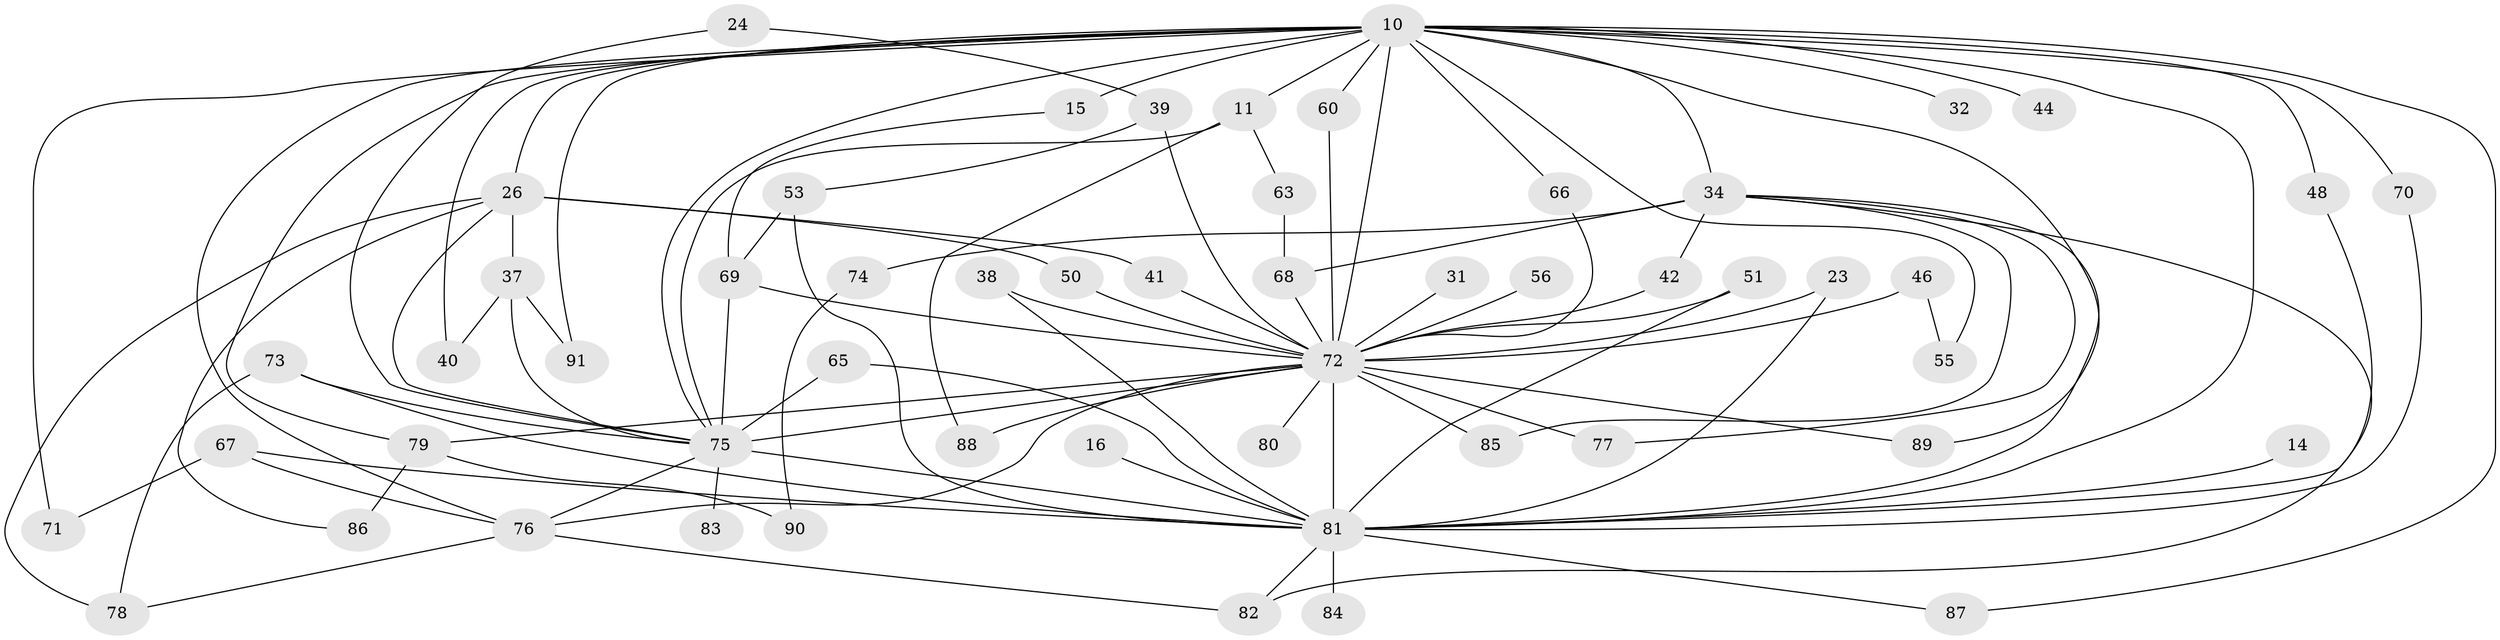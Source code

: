 // original degree distribution, {22: 0.02197802197802198, 16: 0.02197802197802198, 20: 0.03296703296703297, 21: 0.01098901098901099, 14: 0.01098901098901099, 24: 0.01098901098901099, 4: 0.0989010989010989, 6: 0.01098901098901099, 5: 0.02197802197802198, 2: 0.5384615384615384, 3: 0.1978021978021978, 8: 0.01098901098901099, 7: 0.01098901098901099}
// Generated by graph-tools (version 1.1) at 2025/48/03/04/25 21:48:37]
// undirected, 54 vertices, 98 edges
graph export_dot {
graph [start="1"]
  node [color=gray90,style=filled];
  10 [super="+7"];
  11;
  14;
  15;
  16;
  23;
  24;
  26 [super="+18"];
  31;
  32;
  34 [super="+19+28"];
  37 [super="+25"];
  38;
  39 [super="+13"];
  40;
  41 [super="+21"];
  42;
  44;
  46;
  48;
  50 [super="+49"];
  51;
  53 [super="+36"];
  55;
  56;
  60 [super="+30"];
  63;
  65;
  66;
  67 [super="+45"];
  68 [super="+54+59"];
  69 [super="+33+57"];
  70;
  71;
  72 [super="+52+29+43"];
  73 [super="+47"];
  74;
  75 [super="+62+9"];
  76 [super="+64+17"];
  77;
  78 [super="+61"];
  79;
  80 [super="+35"];
  81 [super="+6"];
  82 [super="+58"];
  83;
  84;
  85;
  86;
  87;
  88;
  89;
  90;
  91;
  10 -- 15 [weight=2];
  10 -- 34 [weight=3];
  10 -- 40;
  10 -- 44 [weight=2];
  10 -- 48;
  10 -- 60 [weight=2];
  10 -- 70;
  10 -- 79;
  10 -- 87;
  10 -- 66;
  10 -- 71;
  10 -- 11;
  10 -- 89;
  10 -- 26 [weight=2];
  10 -- 91;
  10 -- 32;
  10 -- 55;
  10 -- 72 [weight=11];
  10 -- 81 [weight=4];
  10 -- 75 [weight=4];
  10 -- 76;
  11 -- 63;
  11 -- 88;
  11 -- 75;
  14 -- 81 [weight=2];
  15 -- 69;
  16 -- 81 [weight=2];
  23 -- 72;
  23 -- 81;
  24 -- 39;
  24 -- 75;
  26 -- 37;
  26 -- 86;
  26 -- 50;
  26 -- 41;
  26 -- 78;
  26 -- 75;
  31 -- 72 [weight=2];
  34 -- 74 [weight=2];
  34 -- 42;
  34 -- 85;
  34 -- 77;
  34 -- 68;
  34 -- 81;
  34 -- 82;
  37 -- 40;
  37 -- 91;
  37 -- 75 [weight=2];
  38 -- 72;
  38 -- 81;
  39 -- 53;
  39 -- 72 [weight=3];
  41 -- 72 [weight=2];
  42 -- 72;
  46 -- 55;
  46 -- 72 [weight=2];
  48 -- 81;
  50 -- 72 [weight=2];
  51 -- 72;
  51 -- 81;
  53 -- 69;
  53 -- 81;
  56 -- 72 [weight=2];
  60 -- 72;
  63 -- 68;
  65 -- 81;
  65 -- 75;
  66 -- 72;
  67 -- 76 [weight=2];
  67 -- 81;
  67 -- 71;
  68 -- 72 [weight=3];
  69 -- 72 [weight=4];
  69 -- 75;
  70 -- 81;
  72 -- 76 [weight=2];
  72 -- 77;
  72 -- 81 [weight=11];
  72 -- 85;
  72 -- 89;
  72 -- 79;
  72 -- 80 [weight=3];
  72 -- 88;
  72 -- 75 [weight=9];
  73 -- 78;
  73 -- 81 [weight=2];
  73 -- 75;
  74 -- 90;
  75 -- 81 [weight=5];
  75 -- 83 [weight=2];
  75 -- 76;
  76 -- 82;
  76 -- 78;
  79 -- 86;
  79 -- 90;
  81 -- 84 [weight=2];
  81 -- 87;
  81 -- 82;
}
